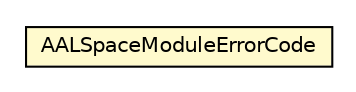 #!/usr/local/bin/dot
#
# Class diagram 
# Generated by UMLGraph version R5_6-24-gf6e263 (http://www.umlgraph.org/)
#

digraph G {
	edge [fontname="Helvetica",fontsize=10,labelfontname="Helvetica",labelfontsize=10];
	node [fontname="Helvetica",fontsize=10,shape=plaintext];
	nodesep=0.25;
	ranksep=0.5;
	// org.universAAL.middleware.modules.exception.AALSpaceModuleErrorCode
	c1580431 [label=<<table title="org.universAAL.middleware.modules.exception.AALSpaceModuleErrorCode" border="0" cellborder="1" cellspacing="0" cellpadding="2" port="p" bgcolor="lemonChiffon" href="./AALSpaceModuleErrorCode.html">
		<tr><td><table border="0" cellspacing="0" cellpadding="1">
<tr><td align="center" balign="center"> AALSpaceModuleErrorCode </td></tr>
		</table></td></tr>
		</table>>, URL="./AALSpaceModuleErrorCode.html", fontname="Helvetica", fontcolor="black", fontsize=10.0];
}

